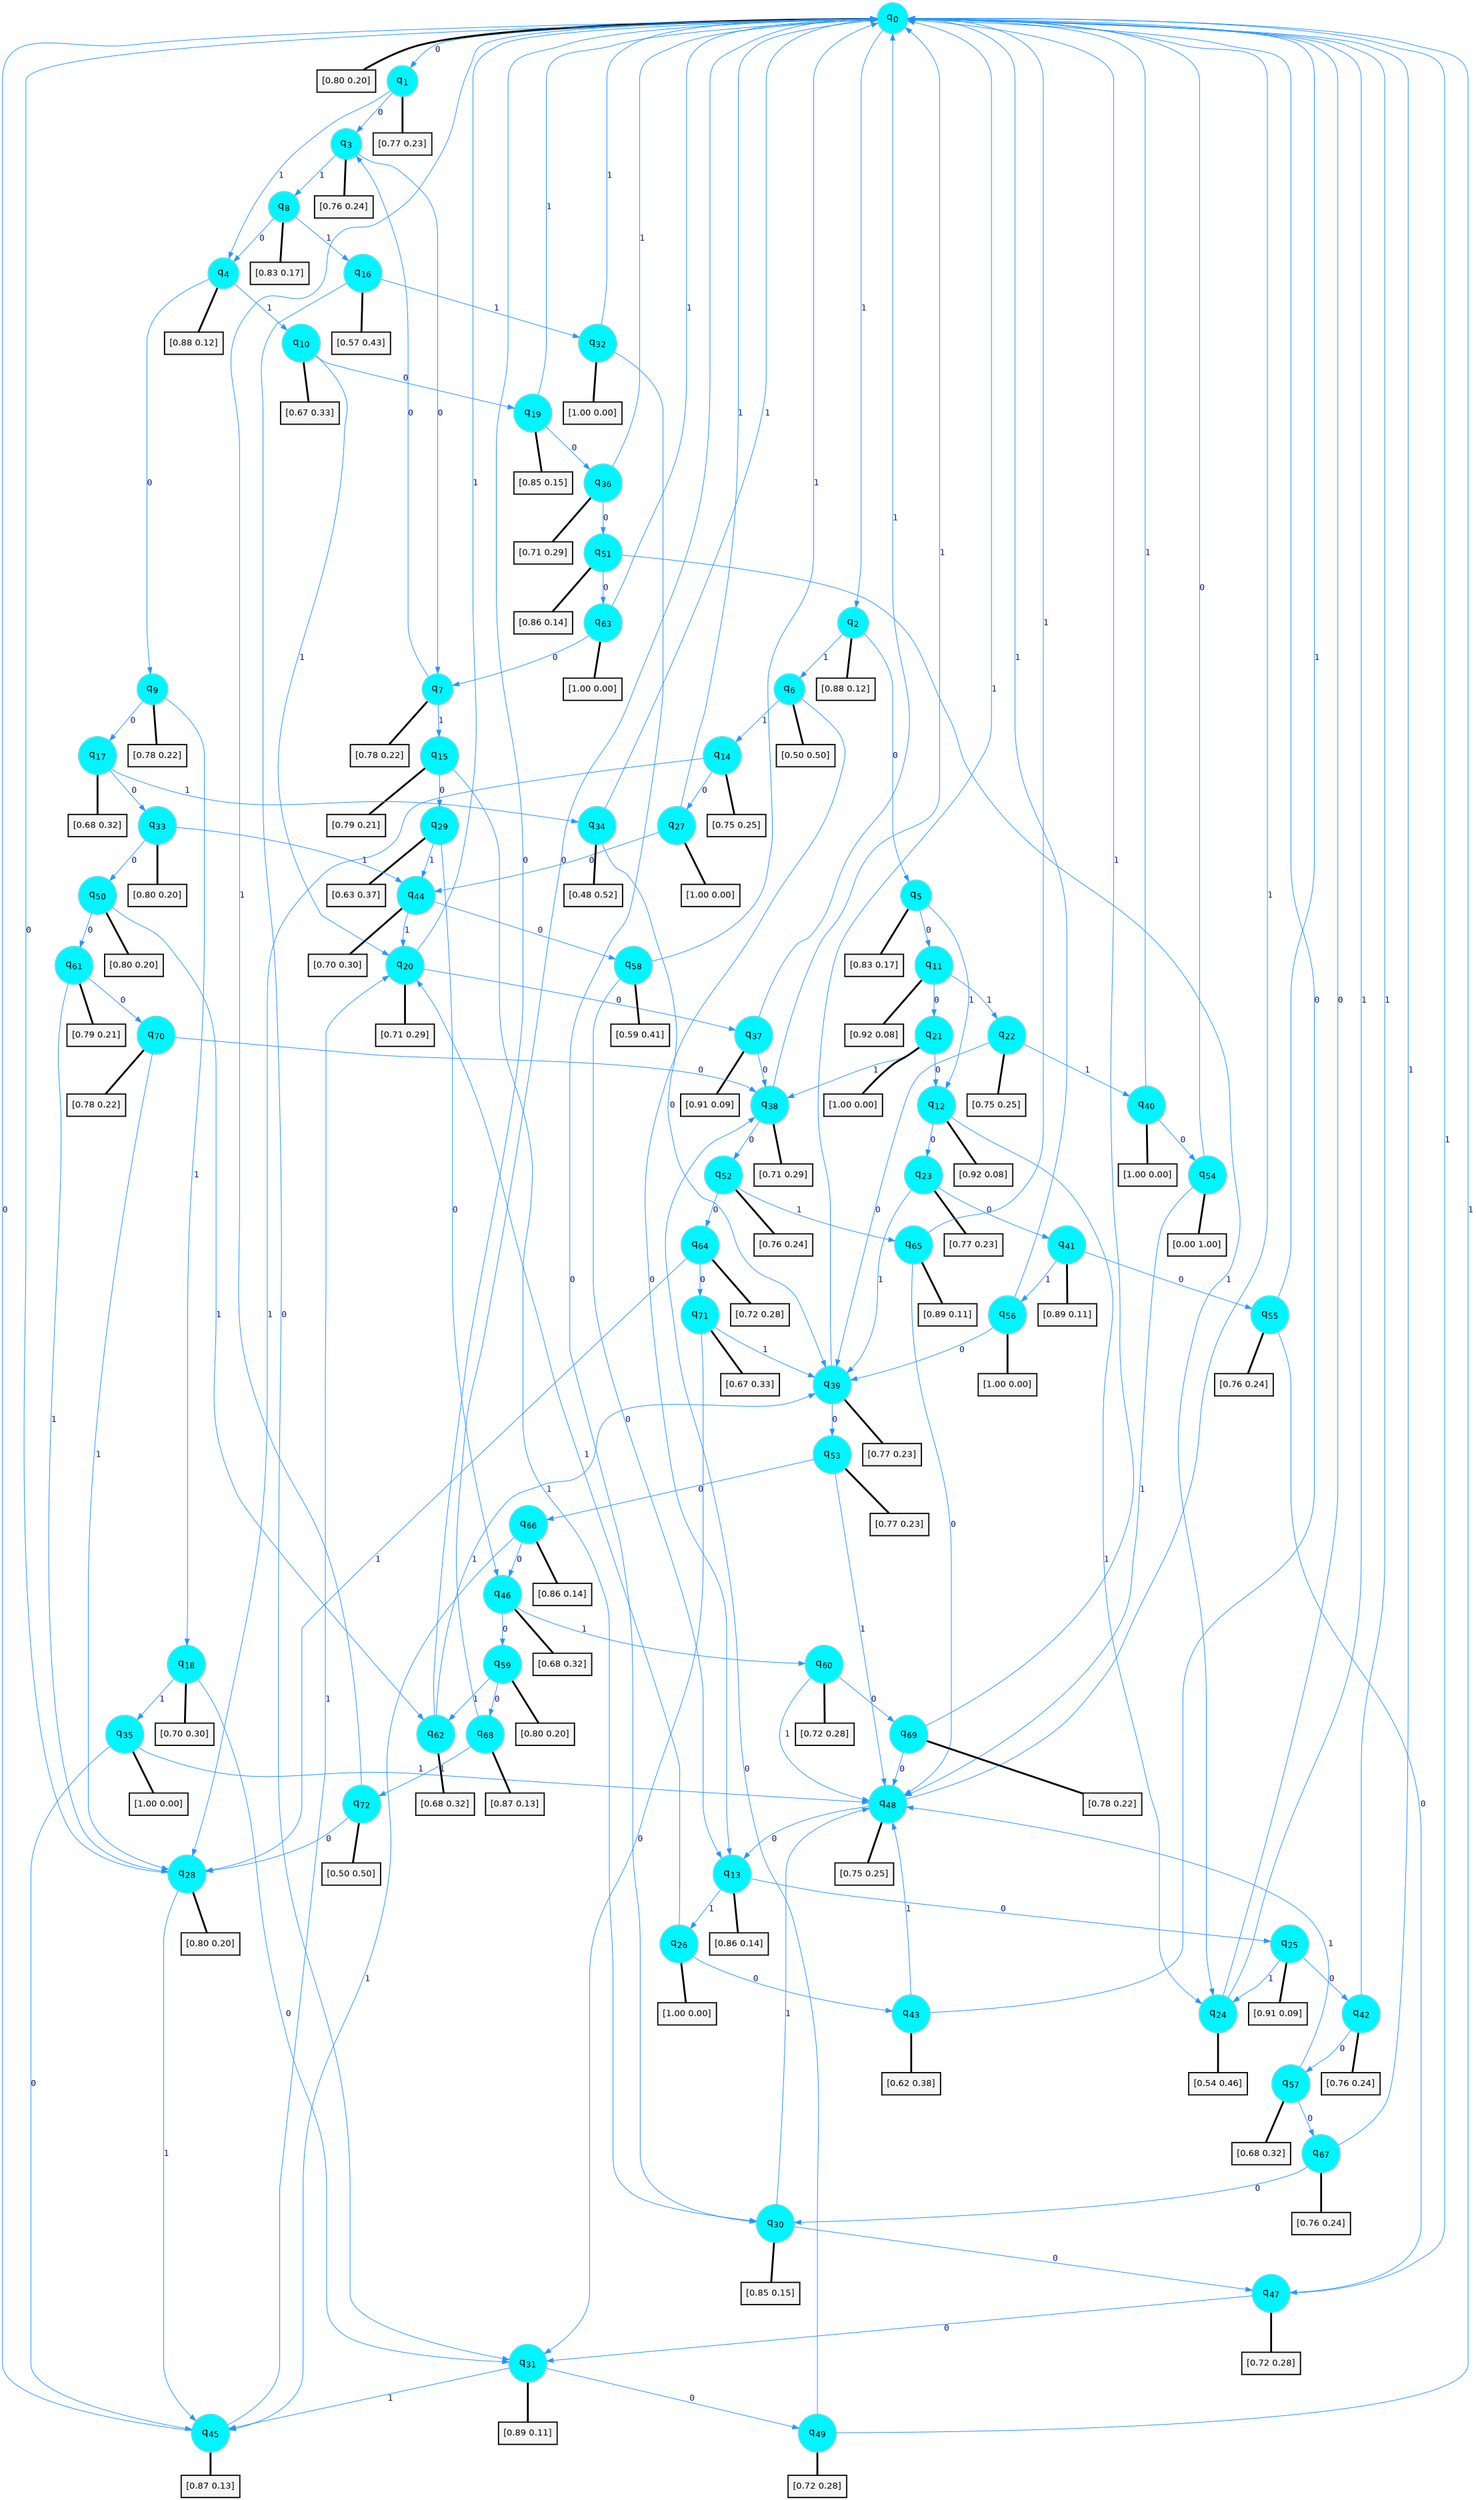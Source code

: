 digraph G {
graph [
bgcolor=transparent, dpi=300, rankdir=TD, size="40,25"];
node [
color=gray, fillcolor=turquoise1, fontcolor=black, fontname=Helvetica, fontsize=16, fontweight=bold, shape=circle, style=filled];
edge [
arrowsize=1, color=dodgerblue1, fontcolor=midnightblue, fontname=courier, fontweight=bold, penwidth=1, style=solid, weight=20];
0[label=<q<SUB>0</SUB>>];
1[label=<q<SUB>1</SUB>>];
2[label=<q<SUB>2</SUB>>];
3[label=<q<SUB>3</SUB>>];
4[label=<q<SUB>4</SUB>>];
5[label=<q<SUB>5</SUB>>];
6[label=<q<SUB>6</SUB>>];
7[label=<q<SUB>7</SUB>>];
8[label=<q<SUB>8</SUB>>];
9[label=<q<SUB>9</SUB>>];
10[label=<q<SUB>10</SUB>>];
11[label=<q<SUB>11</SUB>>];
12[label=<q<SUB>12</SUB>>];
13[label=<q<SUB>13</SUB>>];
14[label=<q<SUB>14</SUB>>];
15[label=<q<SUB>15</SUB>>];
16[label=<q<SUB>16</SUB>>];
17[label=<q<SUB>17</SUB>>];
18[label=<q<SUB>18</SUB>>];
19[label=<q<SUB>19</SUB>>];
20[label=<q<SUB>20</SUB>>];
21[label=<q<SUB>21</SUB>>];
22[label=<q<SUB>22</SUB>>];
23[label=<q<SUB>23</SUB>>];
24[label=<q<SUB>24</SUB>>];
25[label=<q<SUB>25</SUB>>];
26[label=<q<SUB>26</SUB>>];
27[label=<q<SUB>27</SUB>>];
28[label=<q<SUB>28</SUB>>];
29[label=<q<SUB>29</SUB>>];
30[label=<q<SUB>30</SUB>>];
31[label=<q<SUB>31</SUB>>];
32[label=<q<SUB>32</SUB>>];
33[label=<q<SUB>33</SUB>>];
34[label=<q<SUB>34</SUB>>];
35[label=<q<SUB>35</SUB>>];
36[label=<q<SUB>36</SUB>>];
37[label=<q<SUB>37</SUB>>];
38[label=<q<SUB>38</SUB>>];
39[label=<q<SUB>39</SUB>>];
40[label=<q<SUB>40</SUB>>];
41[label=<q<SUB>41</SUB>>];
42[label=<q<SUB>42</SUB>>];
43[label=<q<SUB>43</SUB>>];
44[label=<q<SUB>44</SUB>>];
45[label=<q<SUB>45</SUB>>];
46[label=<q<SUB>46</SUB>>];
47[label=<q<SUB>47</SUB>>];
48[label=<q<SUB>48</SUB>>];
49[label=<q<SUB>49</SUB>>];
50[label=<q<SUB>50</SUB>>];
51[label=<q<SUB>51</SUB>>];
52[label=<q<SUB>52</SUB>>];
53[label=<q<SUB>53</SUB>>];
54[label=<q<SUB>54</SUB>>];
55[label=<q<SUB>55</SUB>>];
56[label=<q<SUB>56</SUB>>];
57[label=<q<SUB>57</SUB>>];
58[label=<q<SUB>58</SUB>>];
59[label=<q<SUB>59</SUB>>];
60[label=<q<SUB>60</SUB>>];
61[label=<q<SUB>61</SUB>>];
62[label=<q<SUB>62</SUB>>];
63[label=<q<SUB>63</SUB>>];
64[label=<q<SUB>64</SUB>>];
65[label=<q<SUB>65</SUB>>];
66[label=<q<SUB>66</SUB>>];
67[label=<q<SUB>67</SUB>>];
68[label=<q<SUB>68</SUB>>];
69[label=<q<SUB>69</SUB>>];
70[label=<q<SUB>70</SUB>>];
71[label=<q<SUB>71</SUB>>];
72[label=<q<SUB>72</SUB>>];
73[label="[0.80 0.20]", shape=box,fontcolor=black, fontname=Helvetica, fontsize=14, penwidth=2, fillcolor=whitesmoke,color=black];
74[label="[0.77 0.23]", shape=box,fontcolor=black, fontname=Helvetica, fontsize=14, penwidth=2, fillcolor=whitesmoke,color=black];
75[label="[0.88 0.12]", shape=box,fontcolor=black, fontname=Helvetica, fontsize=14, penwidth=2, fillcolor=whitesmoke,color=black];
76[label="[0.76 0.24]", shape=box,fontcolor=black, fontname=Helvetica, fontsize=14, penwidth=2, fillcolor=whitesmoke,color=black];
77[label="[0.88 0.12]", shape=box,fontcolor=black, fontname=Helvetica, fontsize=14, penwidth=2, fillcolor=whitesmoke,color=black];
78[label="[0.83 0.17]", shape=box,fontcolor=black, fontname=Helvetica, fontsize=14, penwidth=2, fillcolor=whitesmoke,color=black];
79[label="[0.50 0.50]", shape=box,fontcolor=black, fontname=Helvetica, fontsize=14, penwidth=2, fillcolor=whitesmoke,color=black];
80[label="[0.78 0.22]", shape=box,fontcolor=black, fontname=Helvetica, fontsize=14, penwidth=2, fillcolor=whitesmoke,color=black];
81[label="[0.83 0.17]", shape=box,fontcolor=black, fontname=Helvetica, fontsize=14, penwidth=2, fillcolor=whitesmoke,color=black];
82[label="[0.78 0.22]", shape=box,fontcolor=black, fontname=Helvetica, fontsize=14, penwidth=2, fillcolor=whitesmoke,color=black];
83[label="[0.67 0.33]", shape=box,fontcolor=black, fontname=Helvetica, fontsize=14, penwidth=2, fillcolor=whitesmoke,color=black];
84[label="[0.92 0.08]", shape=box,fontcolor=black, fontname=Helvetica, fontsize=14, penwidth=2, fillcolor=whitesmoke,color=black];
85[label="[0.92 0.08]", shape=box,fontcolor=black, fontname=Helvetica, fontsize=14, penwidth=2, fillcolor=whitesmoke,color=black];
86[label="[0.86 0.14]", shape=box,fontcolor=black, fontname=Helvetica, fontsize=14, penwidth=2, fillcolor=whitesmoke,color=black];
87[label="[0.75 0.25]", shape=box,fontcolor=black, fontname=Helvetica, fontsize=14, penwidth=2, fillcolor=whitesmoke,color=black];
88[label="[0.79 0.21]", shape=box,fontcolor=black, fontname=Helvetica, fontsize=14, penwidth=2, fillcolor=whitesmoke,color=black];
89[label="[0.57 0.43]", shape=box,fontcolor=black, fontname=Helvetica, fontsize=14, penwidth=2, fillcolor=whitesmoke,color=black];
90[label="[0.68 0.32]", shape=box,fontcolor=black, fontname=Helvetica, fontsize=14, penwidth=2, fillcolor=whitesmoke,color=black];
91[label="[0.70 0.30]", shape=box,fontcolor=black, fontname=Helvetica, fontsize=14, penwidth=2, fillcolor=whitesmoke,color=black];
92[label="[0.85 0.15]", shape=box,fontcolor=black, fontname=Helvetica, fontsize=14, penwidth=2, fillcolor=whitesmoke,color=black];
93[label="[0.71 0.29]", shape=box,fontcolor=black, fontname=Helvetica, fontsize=14, penwidth=2, fillcolor=whitesmoke,color=black];
94[label="[1.00 0.00]", shape=box,fontcolor=black, fontname=Helvetica, fontsize=14, penwidth=2, fillcolor=whitesmoke,color=black];
95[label="[0.75 0.25]", shape=box,fontcolor=black, fontname=Helvetica, fontsize=14, penwidth=2, fillcolor=whitesmoke,color=black];
96[label="[0.77 0.23]", shape=box,fontcolor=black, fontname=Helvetica, fontsize=14, penwidth=2, fillcolor=whitesmoke,color=black];
97[label="[0.54 0.46]", shape=box,fontcolor=black, fontname=Helvetica, fontsize=14, penwidth=2, fillcolor=whitesmoke,color=black];
98[label="[0.91 0.09]", shape=box,fontcolor=black, fontname=Helvetica, fontsize=14, penwidth=2, fillcolor=whitesmoke,color=black];
99[label="[1.00 0.00]", shape=box,fontcolor=black, fontname=Helvetica, fontsize=14, penwidth=2, fillcolor=whitesmoke,color=black];
100[label="[1.00 0.00]", shape=box,fontcolor=black, fontname=Helvetica, fontsize=14, penwidth=2, fillcolor=whitesmoke,color=black];
101[label="[0.80 0.20]", shape=box,fontcolor=black, fontname=Helvetica, fontsize=14, penwidth=2, fillcolor=whitesmoke,color=black];
102[label="[0.63 0.37]", shape=box,fontcolor=black, fontname=Helvetica, fontsize=14, penwidth=2, fillcolor=whitesmoke,color=black];
103[label="[0.85 0.15]", shape=box,fontcolor=black, fontname=Helvetica, fontsize=14, penwidth=2, fillcolor=whitesmoke,color=black];
104[label="[0.89 0.11]", shape=box,fontcolor=black, fontname=Helvetica, fontsize=14, penwidth=2, fillcolor=whitesmoke,color=black];
105[label="[1.00 0.00]", shape=box,fontcolor=black, fontname=Helvetica, fontsize=14, penwidth=2, fillcolor=whitesmoke,color=black];
106[label="[0.80 0.20]", shape=box,fontcolor=black, fontname=Helvetica, fontsize=14, penwidth=2, fillcolor=whitesmoke,color=black];
107[label="[0.48 0.52]", shape=box,fontcolor=black, fontname=Helvetica, fontsize=14, penwidth=2, fillcolor=whitesmoke,color=black];
108[label="[1.00 0.00]", shape=box,fontcolor=black, fontname=Helvetica, fontsize=14, penwidth=2, fillcolor=whitesmoke,color=black];
109[label="[0.71 0.29]", shape=box,fontcolor=black, fontname=Helvetica, fontsize=14, penwidth=2, fillcolor=whitesmoke,color=black];
110[label="[0.91 0.09]", shape=box,fontcolor=black, fontname=Helvetica, fontsize=14, penwidth=2, fillcolor=whitesmoke,color=black];
111[label="[0.71 0.29]", shape=box,fontcolor=black, fontname=Helvetica, fontsize=14, penwidth=2, fillcolor=whitesmoke,color=black];
112[label="[0.77 0.23]", shape=box,fontcolor=black, fontname=Helvetica, fontsize=14, penwidth=2, fillcolor=whitesmoke,color=black];
113[label="[1.00 0.00]", shape=box,fontcolor=black, fontname=Helvetica, fontsize=14, penwidth=2, fillcolor=whitesmoke,color=black];
114[label="[0.89 0.11]", shape=box,fontcolor=black, fontname=Helvetica, fontsize=14, penwidth=2, fillcolor=whitesmoke,color=black];
115[label="[0.76 0.24]", shape=box,fontcolor=black, fontname=Helvetica, fontsize=14, penwidth=2, fillcolor=whitesmoke,color=black];
116[label="[0.62 0.38]", shape=box,fontcolor=black, fontname=Helvetica, fontsize=14, penwidth=2, fillcolor=whitesmoke,color=black];
117[label="[0.70 0.30]", shape=box,fontcolor=black, fontname=Helvetica, fontsize=14, penwidth=2, fillcolor=whitesmoke,color=black];
118[label="[0.87 0.13]", shape=box,fontcolor=black, fontname=Helvetica, fontsize=14, penwidth=2, fillcolor=whitesmoke,color=black];
119[label="[0.68 0.32]", shape=box,fontcolor=black, fontname=Helvetica, fontsize=14, penwidth=2, fillcolor=whitesmoke,color=black];
120[label="[0.72 0.28]", shape=box,fontcolor=black, fontname=Helvetica, fontsize=14, penwidth=2, fillcolor=whitesmoke,color=black];
121[label="[0.75 0.25]", shape=box,fontcolor=black, fontname=Helvetica, fontsize=14, penwidth=2, fillcolor=whitesmoke,color=black];
122[label="[0.72 0.28]", shape=box,fontcolor=black, fontname=Helvetica, fontsize=14, penwidth=2, fillcolor=whitesmoke,color=black];
123[label="[0.80 0.20]", shape=box,fontcolor=black, fontname=Helvetica, fontsize=14, penwidth=2, fillcolor=whitesmoke,color=black];
124[label="[0.86 0.14]", shape=box,fontcolor=black, fontname=Helvetica, fontsize=14, penwidth=2, fillcolor=whitesmoke,color=black];
125[label="[0.76 0.24]", shape=box,fontcolor=black, fontname=Helvetica, fontsize=14, penwidth=2, fillcolor=whitesmoke,color=black];
126[label="[0.77 0.23]", shape=box,fontcolor=black, fontname=Helvetica, fontsize=14, penwidth=2, fillcolor=whitesmoke,color=black];
127[label="[0.00 1.00]", shape=box,fontcolor=black, fontname=Helvetica, fontsize=14, penwidth=2, fillcolor=whitesmoke,color=black];
128[label="[0.76 0.24]", shape=box,fontcolor=black, fontname=Helvetica, fontsize=14, penwidth=2, fillcolor=whitesmoke,color=black];
129[label="[1.00 0.00]", shape=box,fontcolor=black, fontname=Helvetica, fontsize=14, penwidth=2, fillcolor=whitesmoke,color=black];
130[label="[0.68 0.32]", shape=box,fontcolor=black, fontname=Helvetica, fontsize=14, penwidth=2, fillcolor=whitesmoke,color=black];
131[label="[0.59 0.41]", shape=box,fontcolor=black, fontname=Helvetica, fontsize=14, penwidth=2, fillcolor=whitesmoke,color=black];
132[label="[0.80 0.20]", shape=box,fontcolor=black, fontname=Helvetica, fontsize=14, penwidth=2, fillcolor=whitesmoke,color=black];
133[label="[0.72 0.28]", shape=box,fontcolor=black, fontname=Helvetica, fontsize=14, penwidth=2, fillcolor=whitesmoke,color=black];
134[label="[0.79 0.21]", shape=box,fontcolor=black, fontname=Helvetica, fontsize=14, penwidth=2, fillcolor=whitesmoke,color=black];
135[label="[0.68 0.32]", shape=box,fontcolor=black, fontname=Helvetica, fontsize=14, penwidth=2, fillcolor=whitesmoke,color=black];
136[label="[1.00 0.00]", shape=box,fontcolor=black, fontname=Helvetica, fontsize=14, penwidth=2, fillcolor=whitesmoke,color=black];
137[label="[0.72 0.28]", shape=box,fontcolor=black, fontname=Helvetica, fontsize=14, penwidth=2, fillcolor=whitesmoke,color=black];
138[label="[0.89 0.11]", shape=box,fontcolor=black, fontname=Helvetica, fontsize=14, penwidth=2, fillcolor=whitesmoke,color=black];
139[label="[0.86 0.14]", shape=box,fontcolor=black, fontname=Helvetica, fontsize=14, penwidth=2, fillcolor=whitesmoke,color=black];
140[label="[0.76 0.24]", shape=box,fontcolor=black, fontname=Helvetica, fontsize=14, penwidth=2, fillcolor=whitesmoke,color=black];
141[label="[0.87 0.13]", shape=box,fontcolor=black, fontname=Helvetica, fontsize=14, penwidth=2, fillcolor=whitesmoke,color=black];
142[label="[0.78 0.22]", shape=box,fontcolor=black, fontname=Helvetica, fontsize=14, penwidth=2, fillcolor=whitesmoke,color=black];
143[label="[0.78 0.22]", shape=box,fontcolor=black, fontname=Helvetica, fontsize=14, penwidth=2, fillcolor=whitesmoke,color=black];
144[label="[0.67 0.33]", shape=box,fontcolor=black, fontname=Helvetica, fontsize=14, penwidth=2, fillcolor=whitesmoke,color=black];
145[label="[0.50 0.50]", shape=box,fontcolor=black, fontname=Helvetica, fontsize=14, penwidth=2, fillcolor=whitesmoke,color=black];
0->1 [label=0];
0->2 [label=1];
0->73 [arrowhead=none, penwidth=3,color=black];
1->3 [label=0];
1->4 [label=1];
1->74 [arrowhead=none, penwidth=3,color=black];
2->5 [label=0];
2->6 [label=1];
2->75 [arrowhead=none, penwidth=3,color=black];
3->7 [label=0];
3->8 [label=1];
3->76 [arrowhead=none, penwidth=3,color=black];
4->9 [label=0];
4->10 [label=1];
4->77 [arrowhead=none, penwidth=3,color=black];
5->11 [label=0];
5->12 [label=1];
5->78 [arrowhead=none, penwidth=3,color=black];
6->13 [label=0];
6->14 [label=1];
6->79 [arrowhead=none, penwidth=3,color=black];
7->3 [label=0];
7->15 [label=1];
7->80 [arrowhead=none, penwidth=3,color=black];
8->4 [label=0];
8->16 [label=1];
8->81 [arrowhead=none, penwidth=3,color=black];
9->17 [label=0];
9->18 [label=1];
9->82 [arrowhead=none, penwidth=3,color=black];
10->19 [label=0];
10->20 [label=1];
10->83 [arrowhead=none, penwidth=3,color=black];
11->21 [label=0];
11->22 [label=1];
11->84 [arrowhead=none, penwidth=3,color=black];
12->23 [label=0];
12->24 [label=1];
12->85 [arrowhead=none, penwidth=3,color=black];
13->25 [label=0];
13->26 [label=1];
13->86 [arrowhead=none, penwidth=3,color=black];
14->27 [label=0];
14->28 [label=1];
14->87 [arrowhead=none, penwidth=3,color=black];
15->29 [label=0];
15->30 [label=1];
15->88 [arrowhead=none, penwidth=3,color=black];
16->31 [label=0];
16->32 [label=1];
16->89 [arrowhead=none, penwidth=3,color=black];
17->33 [label=0];
17->34 [label=1];
17->90 [arrowhead=none, penwidth=3,color=black];
18->31 [label=0];
18->35 [label=1];
18->91 [arrowhead=none, penwidth=3,color=black];
19->36 [label=0];
19->0 [label=1];
19->92 [arrowhead=none, penwidth=3,color=black];
20->37 [label=0];
20->0 [label=1];
20->93 [arrowhead=none, penwidth=3,color=black];
21->12 [label=0];
21->38 [label=1];
21->94 [arrowhead=none, penwidth=3,color=black];
22->39 [label=0];
22->40 [label=1];
22->95 [arrowhead=none, penwidth=3,color=black];
23->41 [label=0];
23->39 [label=1];
23->96 [arrowhead=none, penwidth=3,color=black];
24->0 [label=0];
24->0 [label=1];
24->97 [arrowhead=none, penwidth=3,color=black];
25->42 [label=0];
25->24 [label=1];
25->98 [arrowhead=none, penwidth=3,color=black];
26->43 [label=0];
26->20 [label=1];
26->99 [arrowhead=none, penwidth=3,color=black];
27->44 [label=0];
27->0 [label=1];
27->100 [arrowhead=none, penwidth=3,color=black];
28->0 [label=0];
28->45 [label=1];
28->101 [arrowhead=none, penwidth=3,color=black];
29->46 [label=0];
29->44 [label=1];
29->102 [arrowhead=none, penwidth=3,color=black];
30->47 [label=0];
30->48 [label=1];
30->103 [arrowhead=none, penwidth=3,color=black];
31->49 [label=0];
31->45 [label=1];
31->104 [arrowhead=none, penwidth=3,color=black];
32->30 [label=0];
32->0 [label=1];
32->105 [arrowhead=none, penwidth=3,color=black];
33->50 [label=0];
33->44 [label=1];
33->106 [arrowhead=none, penwidth=3,color=black];
34->39 [label=0];
34->0 [label=1];
34->107 [arrowhead=none, penwidth=3,color=black];
35->45 [label=0];
35->48 [label=1];
35->108 [arrowhead=none, penwidth=3,color=black];
36->51 [label=0];
36->0 [label=1];
36->109 [arrowhead=none, penwidth=3,color=black];
37->38 [label=0];
37->0 [label=1];
37->110 [arrowhead=none, penwidth=3,color=black];
38->52 [label=0];
38->0 [label=1];
38->111 [arrowhead=none, penwidth=3,color=black];
39->53 [label=0];
39->0 [label=1];
39->112 [arrowhead=none, penwidth=3,color=black];
40->54 [label=0];
40->0 [label=1];
40->113 [arrowhead=none, penwidth=3,color=black];
41->55 [label=0];
41->56 [label=1];
41->114 [arrowhead=none, penwidth=3,color=black];
42->57 [label=0];
42->0 [label=1];
42->115 [arrowhead=none, penwidth=3,color=black];
43->0 [label=0];
43->48 [label=1];
43->116 [arrowhead=none, penwidth=3,color=black];
44->58 [label=0];
44->20 [label=1];
44->117 [arrowhead=none, penwidth=3,color=black];
45->0 [label=0];
45->20 [label=1];
45->118 [arrowhead=none, penwidth=3,color=black];
46->59 [label=0];
46->60 [label=1];
46->119 [arrowhead=none, penwidth=3,color=black];
47->31 [label=0];
47->0 [label=1];
47->120 [arrowhead=none, penwidth=3,color=black];
48->13 [label=0];
48->0 [label=1];
48->121 [arrowhead=none, penwidth=3,color=black];
49->38 [label=0];
49->0 [label=1];
49->122 [arrowhead=none, penwidth=3,color=black];
50->61 [label=0];
50->62 [label=1];
50->123 [arrowhead=none, penwidth=3,color=black];
51->63 [label=0];
51->24 [label=1];
51->124 [arrowhead=none, penwidth=3,color=black];
52->64 [label=0];
52->65 [label=1];
52->125 [arrowhead=none, penwidth=3,color=black];
53->66 [label=0];
53->48 [label=1];
53->126 [arrowhead=none, penwidth=3,color=black];
54->0 [label=0];
54->48 [label=1];
54->127 [arrowhead=none, penwidth=3,color=black];
55->47 [label=0];
55->0 [label=1];
55->128 [arrowhead=none, penwidth=3,color=black];
56->39 [label=0];
56->0 [label=1];
56->129 [arrowhead=none, penwidth=3,color=black];
57->67 [label=0];
57->48 [label=1];
57->130 [arrowhead=none, penwidth=3,color=black];
58->13 [label=0];
58->0 [label=1];
58->131 [arrowhead=none, penwidth=3,color=black];
59->68 [label=0];
59->62 [label=1];
59->132 [arrowhead=none, penwidth=3,color=black];
60->69 [label=0];
60->48 [label=1];
60->133 [arrowhead=none, penwidth=3,color=black];
61->70 [label=0];
61->28 [label=1];
61->134 [arrowhead=none, penwidth=3,color=black];
62->0 [label=0];
62->39 [label=1];
62->135 [arrowhead=none, penwidth=3,color=black];
63->7 [label=0];
63->0 [label=1];
63->136 [arrowhead=none, penwidth=3,color=black];
64->71 [label=0];
64->28 [label=1];
64->137 [arrowhead=none, penwidth=3,color=black];
65->48 [label=0];
65->0 [label=1];
65->138 [arrowhead=none, penwidth=3,color=black];
66->46 [label=0];
66->45 [label=1];
66->139 [arrowhead=none, penwidth=3,color=black];
67->30 [label=0];
67->0 [label=1];
67->140 [arrowhead=none, penwidth=3,color=black];
68->0 [label=0];
68->72 [label=1];
68->141 [arrowhead=none, penwidth=3,color=black];
69->48 [label=0];
69->0 [label=1];
69->142 [arrowhead=none, penwidth=3,color=black];
70->38 [label=0];
70->28 [label=1];
70->143 [arrowhead=none, penwidth=3,color=black];
71->31 [label=0];
71->39 [label=1];
71->144 [arrowhead=none, penwidth=3,color=black];
72->28 [label=0];
72->0 [label=1];
72->145 [arrowhead=none, penwidth=3,color=black];
}
